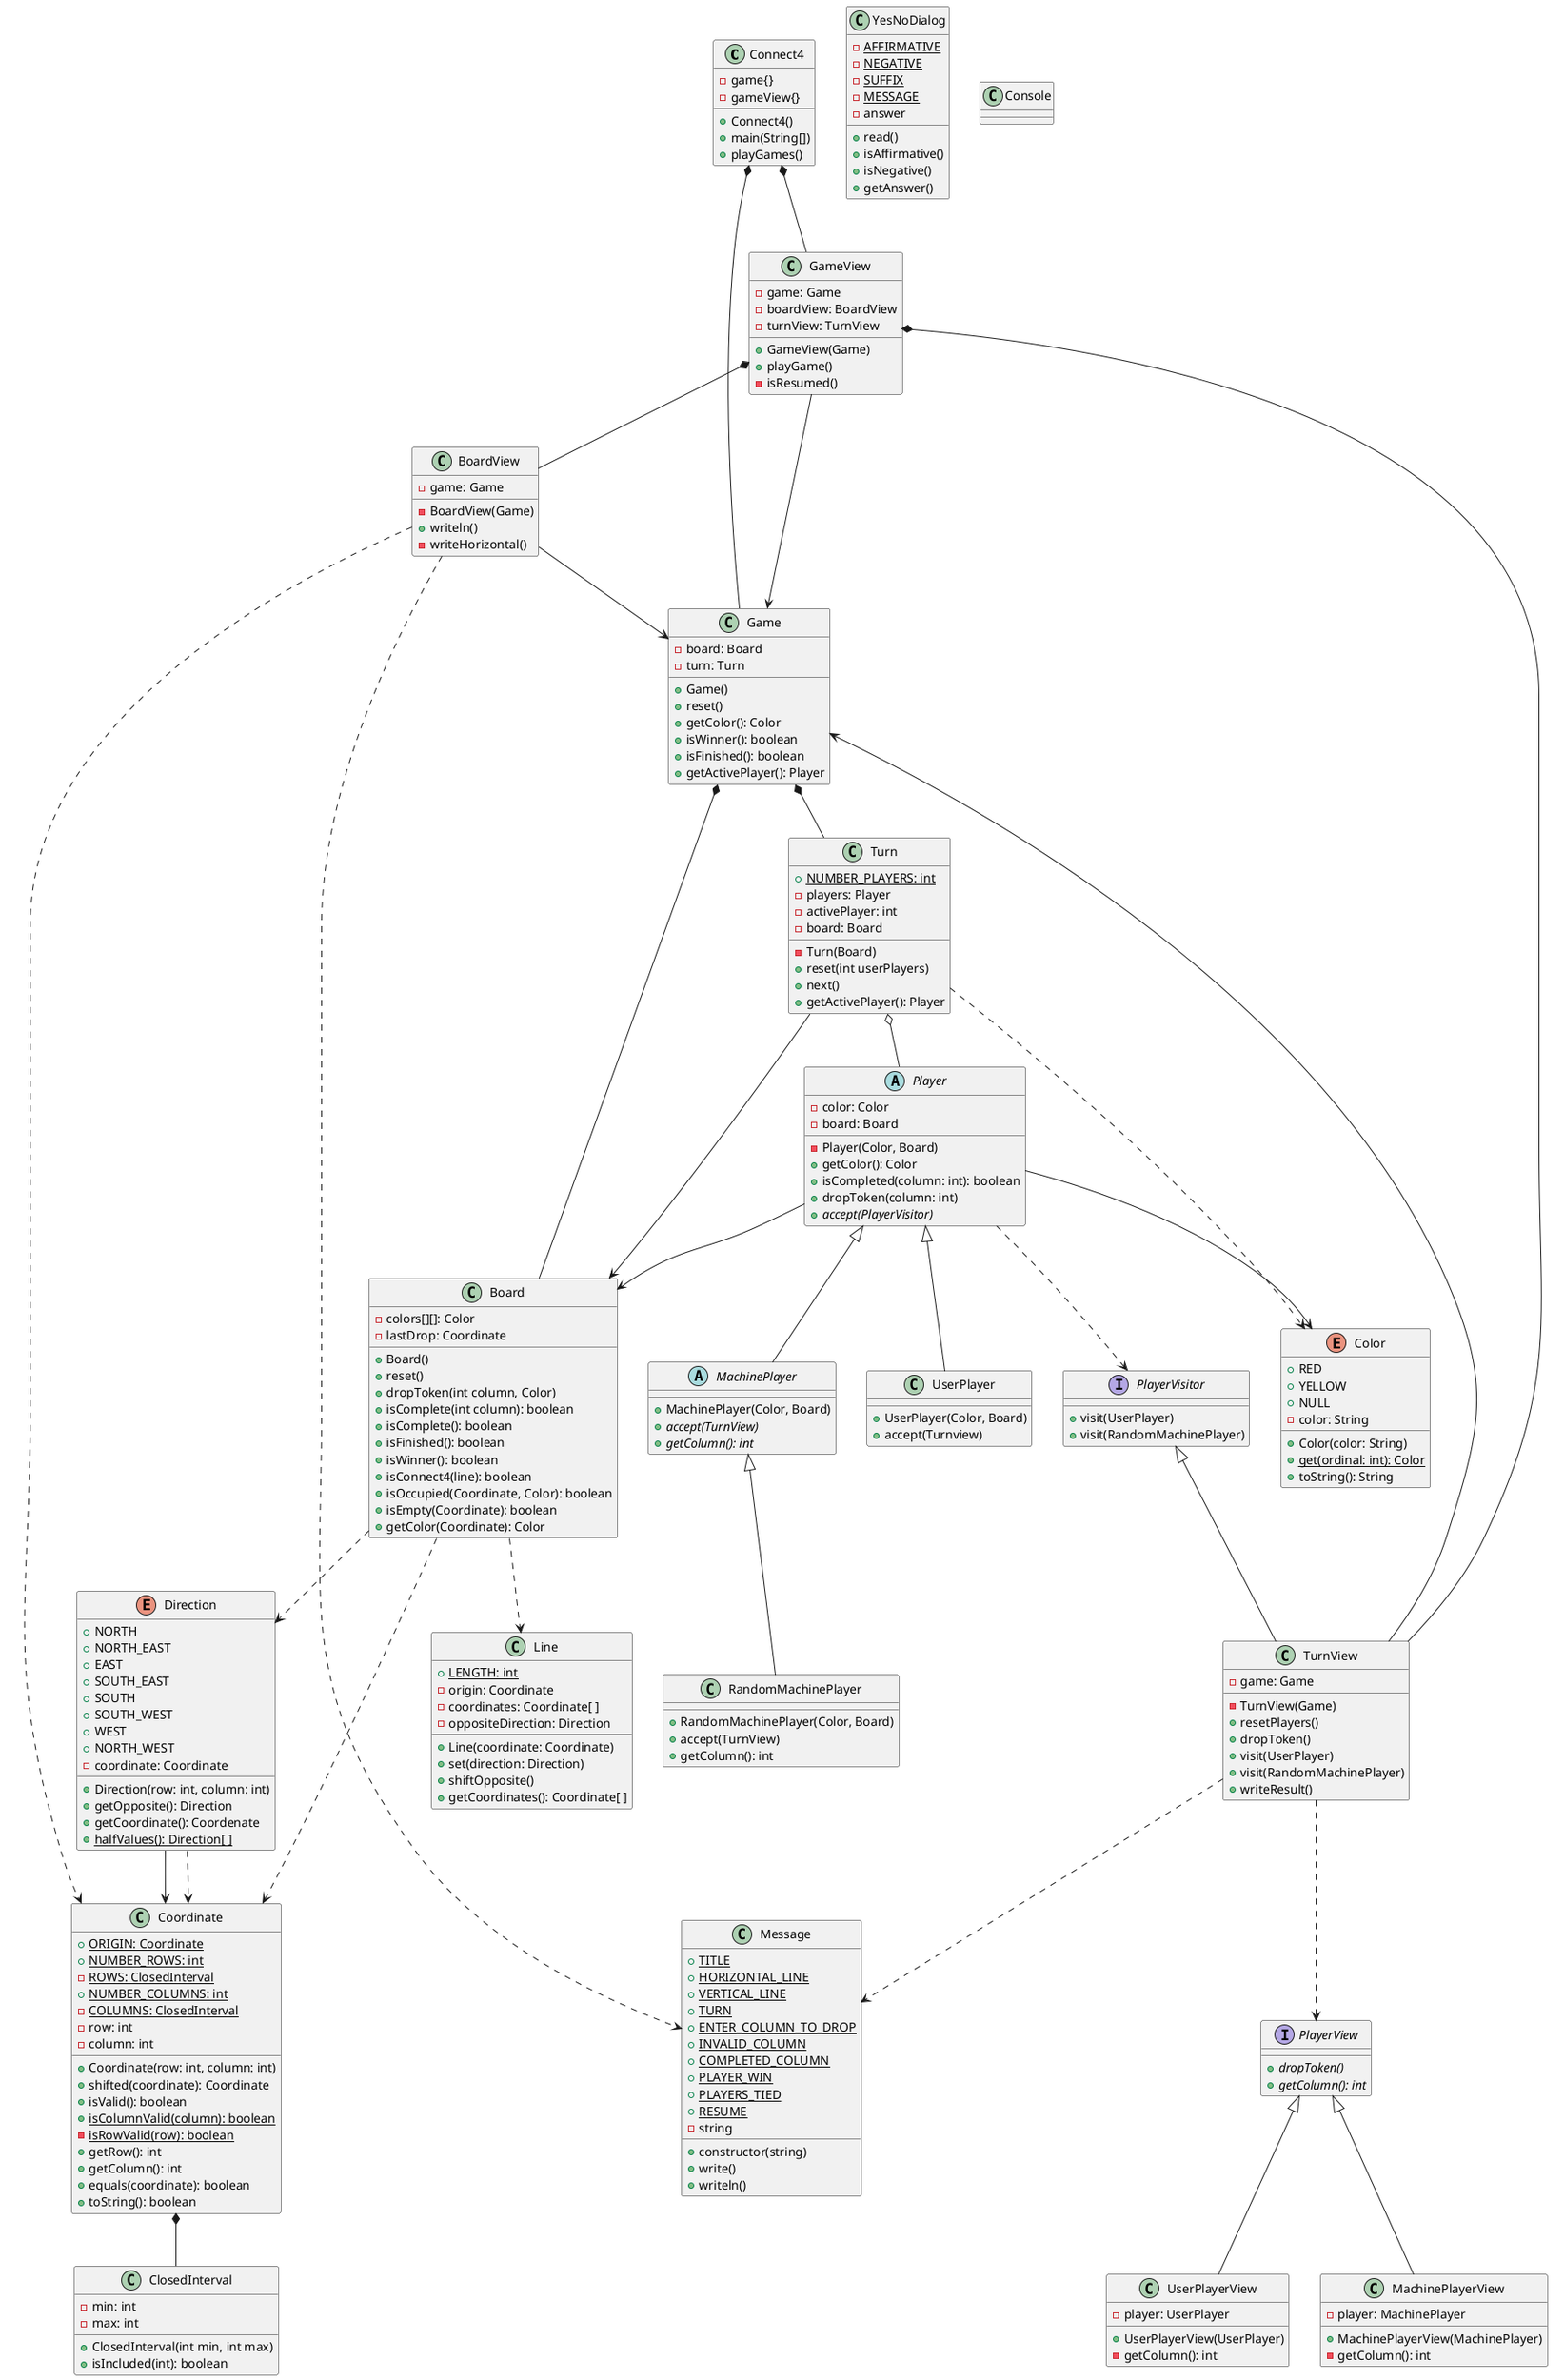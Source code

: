 @startuml

class Connect4
class Game
class GameView
class BoardView
interface PlayerVisitor
class TurnView
interface PlayerView
class MachinePlayerView
class UserPlayerView
class ClosedInterval
enum Color
class Coordinate
enum Direction
class Message
class Line
class Board
abstract class Player
class UserPlayer
abstract class MachinePlayer
class RandomMachinePlayer 
class Turn
class YesNoDialog
class Console

Connect4 *-- Game
Connect4 *-- GameView
GameView --> Game
Game *-- Board
Game *-- Turn
GameView *-- TurnView
GameView *-- BoardView
PlayerVisitor <|-- TurnView
TurnView --> Game
TurnView ..> Message
TurnView ..> PlayerView
PlayerView <|-- MachinePlayerView
PlayerView <|-- UserPlayerView
BoardView --> Game
BoardView ..> Coordinate
BoardView ..> Message

Turn --> Board
Turn o-- Player
Turn ..> Color
Player --> Color
Player --> Board
Player <|-- UserPlayer
Player <|-- MachinePlayer
Player ..> PlayerVisitor
MachinePlayer <|-- RandomMachinePlayer
Board ..> Coordinate
Board ..> Line
Board ..> Direction
Direction --> Coordinate
Direction ..> Coordinate
Coordinate *-- ClosedInterval

Connect4 : -game{}
Connect4 : -gameView{}
Connect4 : +Connect4()
Connect4 : + main(String[])
Connect4 : +playGames()

GameView : -game: Game
GameView : -boardView: BoardView
GameView : -turnView: TurnView
GameView : +GameView(Game)
GameView : +playGame()
GameView : -isResumed()

TurnView : -game: Game
TurnView : -TurnView(Game)
TurnView : +resetPlayers()
TurnView : +dropToken()
TurnView : +visit(UserPlayer)
TurnView : +visit(RandomMachinePlayer)
TurnView : +writeResult()

BoardView : -game: Game
BoardView : -BoardView(Game)
BoardView : +writeln()
BoardView : -writeHorizontal()

PlayerView : +{abstract}dropToken()
PlayerView : +{abstract}getColumn(): int

MachinePlayerView : -player: MachinePlayer
MachinePlayerView : +MachinePlayerView(MachinePlayer)
MachinePlayerView : -getColumn(): int

UserPlayerView : -player: UserPlayer
UserPlayerView : +UserPlayerView(UserPlayer)
UserPlayerView : -getColumn(): int

Game : -board: Board
Game : -turn: Turn
Game : +Game()
Game : +reset()
Game : +getColor(): Color
Game : +isWinner(): boolean
Game : +isFinished(): boolean
Game : +getActivePlayer(): Player

Turn : {static} +NUMBER_PLAYERS: int
Turn : -players: Player
Turn : -activePlayer: int
Turn : -board: Board
Turn : -Turn(Board)
Turn : +reset(int userPlayers)
Turn : +next()
Turn : +getActivePlayer(): Player

PlayerVisitor : +visit(UserPlayer)
PlayerVisitor : +visit(RandomMachinePlayer)

Player : -color: Color
Player : -board: Board
Player : -Player(Color, Board)
Player : +getColor(): Color
Player : +isCompleted(column: int): boolean
Player : +dropToken(column: int)
Player : +{abstract}accept(PlayerVisitor)

UserPlayer : +UserPlayer(Color, Board)
UserPlayer : +accept(Turnview)

MachinePlayer : +MachinePlayer(Color, Board)
MachinePlayer : +{abstract}accept(TurnView)
MachinePlayer : +{abstract}getColumn(): int

RandomMachinePlayer : +RandomMachinePlayer(Color, Board)
RandomMachinePlayer : +accept(TurnView)
RandomMachinePlayer : +getColumn(): int

Board : -colors[][]: Color
Board : -lastDrop: Coordinate
Board : +Board()
Board : +reset()
Board : +dropToken(int column, Color)
Board : +isComplete(int column): boolean
Board : +isComplete(): boolean
Board : +isFinished(): boolean
Board : +isWinner(): boolean
Board : +isConnect4(line): boolean
Board : +isOccupied(Coordinate, Color): boolean
Board : +isEmpty(Coordinate): boolean
Board : +getColor(Coordinate): Color

Message : {static} +TITLE
Message : {static} +HORIZONTAL_LINE
Message : {static} +VERTICAL_LINE
Message : {static} +TURN
Message : {static} +ENTER_COLUMN_TO_DROP
Message : {static} +INVALID_COLUMN
Message : {static} +COMPLETED_COLUMN
Message : {static} +PLAYER_WIN
Message : {static} +PLAYERS_TIED
Message : {static} +RESUME
Message : -string
Message : +constructor(string)
Message : +write()
Message : +writeln()
 
Color : +RED
Color : +YELLOW
Color : +NULL
Color : -color: String
Color : +Color(color: String)
Color : {static} +get(ordinal: int): Color
Color : +toString(): String

Line : {static} +LENGTH: int
Line : -origin: Coordinate
Line : -coordinates: Coordinate[ ]
Line : -oppositeDirection: Direction
Line : +Line(coordinate: Coordinate)
Line : +set(direction: Direction)
Line : +shiftOpposite()
Line : +getCoordinates(): Coordinate[ ]

Direction : +NORTH
Direction : +NORTH_EAST
Direction : +EAST
Direction : +SOUTH_EAST
Direction : +SOUTH
Direction : +SOUTH_WEST
Direction : +WEST
Direction : +NORTH_WEST
Direction : -coordinate: Coordinate
Direction : +Direction(row: int, column: int)
Direction : +getOpposite(): Direction
Direction : +getCoordinate(): Coordenate
Direction : +{static}halfValues(): Direction[ ]

Coordinate : {static} +ORIGIN: Coordinate
Coordinate : {static} +NUMBER_ROWS: int
Coordinate : {static} -ROWS: ClosedInterval
Coordinate : {static} +NUMBER_COLUMNS: int
Coordinate : {static} -COLUMNS: ClosedInterval
Coordinate : -row: int
Coordinate : -column: int
Coordinate : +Coordinate(row: int, column: int)
Coordinate : +shifted(coordinate): Coordinate
Coordinate : +isValid(): boolean
Coordinate : {static} +isColumnValid(column): boolean
Coordinate : {static} -isRowValid(row): boolean
Coordinate : +getRow(): int
Coordinate : +getColumn(): int
Coordinate : +equals(coordinate): boolean
Coordinate : +toString(): boolean

ClosedInterval : -min: int
ClosedInterval : -max: int
ClosedInterval : +ClosedInterval(int min, int max)
ClosedInterval : +isIncluded(int): boolean

YesNoDialog : {static} -AFFIRMATIVE
YesNoDialog : {static} -NEGATIVE
YesNoDialog : {static} -SUFFIX
YesNoDialog : {static} -MESSAGE
YesNoDialog : -answer
YesNoDialog : +read()
YesNoDialog : +isAffirmative()
YesNoDialog : +isNegative()
YesNoDialog : +getAnswer()

@enduml


